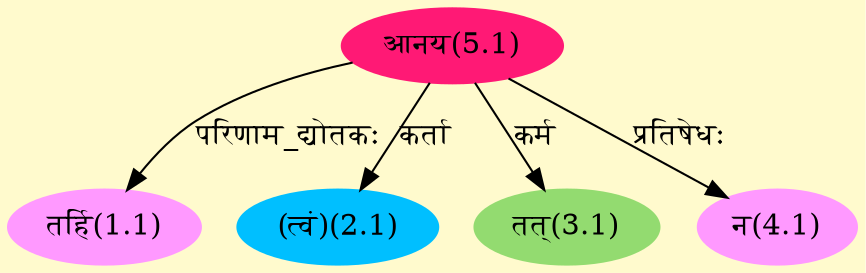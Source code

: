 digraph G{
rankdir=BT;
 compound=true;
 bgcolor="lemonchiffon1";
Node1_1 [style=filled, color="#FF99FF" label = "तर्हि(1.1)"]
Node5_1 [style=filled, color="#FF1975" label = "आनय(5.1)"]
Node2_1 [style=filled, color="#00BFFF" label = "(त्वं)(2.1)"]
Node3_1 [style=filled, color="#93DB70" label = "तत्(3.1)"]
Node4_1 [style=filled, color="#FF99FF" label = "न(4.1)"]
/* Start of Relations section */

Node1_1 -> Node5_1 [  label="परिणाम_द्योतकः"  dir="back" ]
Node2_1 -> Node5_1 [  label="कर्ता"  dir="back" ]
Node3_1 -> Node5_1 [  label="कर्म"  dir="back" ]
Node4_1 -> Node5_1 [  label="प्रतिषेधः"  dir="back" ]
}
